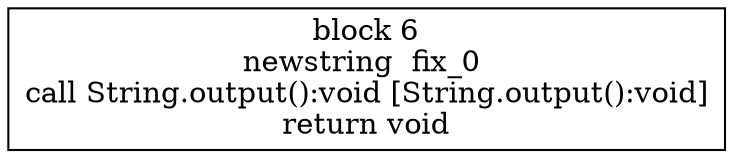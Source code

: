 digraph "TestModProg_Fixture[fixture1]" {
size = "11,7.5";
codeblock_6 [ shape = box, label = "block 6\nnewstring  fix_0 \ncall String.output():void [String.output():void]\nreturn void"];
}